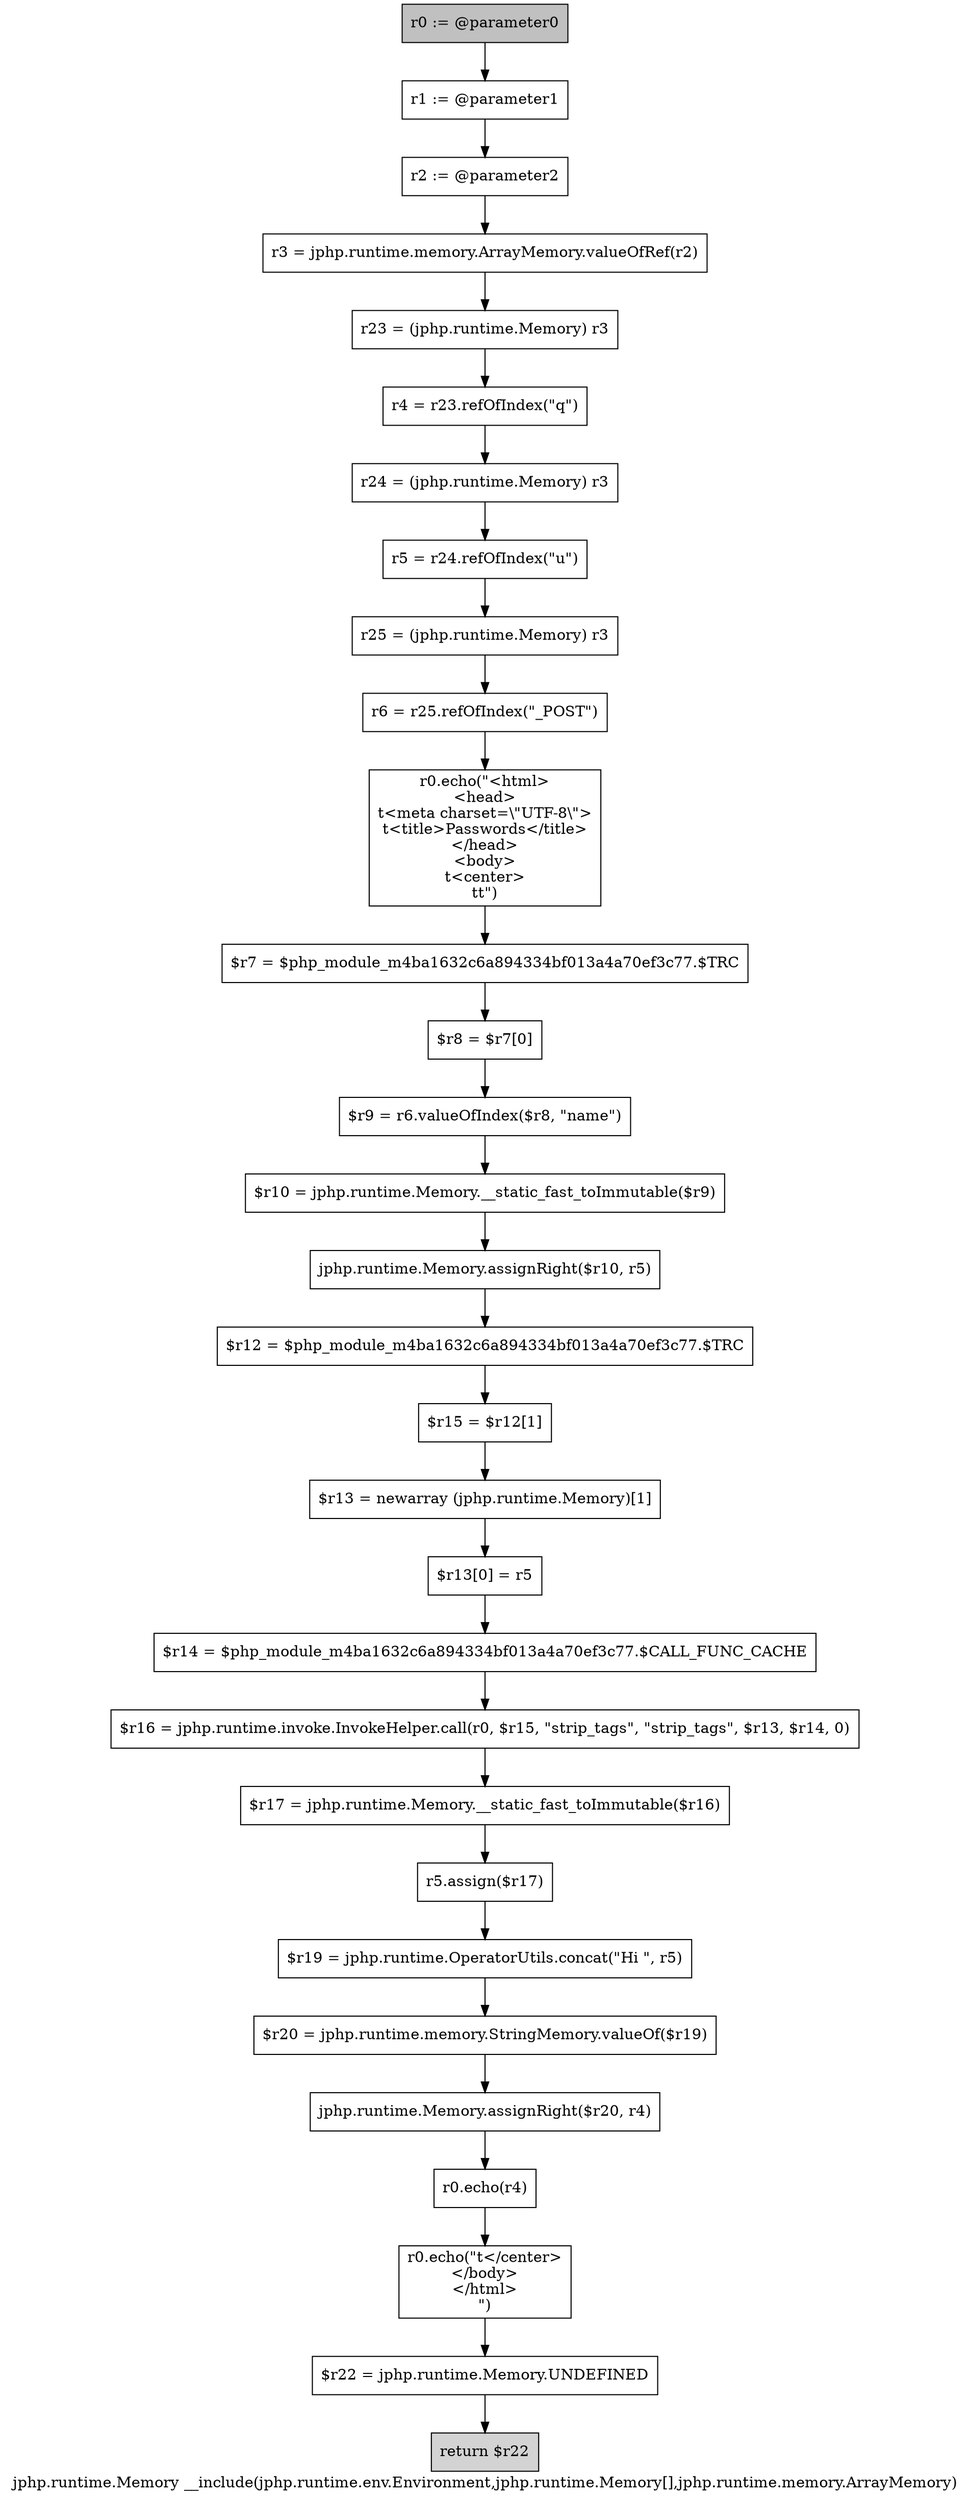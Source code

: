 digraph "jphp.runtime.Memory __include(jphp.runtime.env.Environment,jphp.runtime.Memory[],jphp.runtime.memory.ArrayMemory)" {
    label="jphp.runtime.Memory __include(jphp.runtime.env.Environment,jphp.runtime.Memory[],jphp.runtime.memory.ArrayMemory)";
    node [shape=box];
    "0" [style=filled,fillcolor=gray,label="r0 := @parameter0",];
    "1" [label="r1 := @parameter1",];
    "0"->"1";
    "2" [label="r2 := @parameter2",];
    "1"->"2";
    "3" [label="r3 = jphp.runtime.memory.ArrayMemory.valueOfRef(r2)",];
    "2"->"3";
    "4" [label="r23 = (jphp.runtime.Memory) r3",];
    "3"->"4";
    "5" [label="r4 = r23.refOfIndex(\"q\")",];
    "4"->"5";
    "6" [label="r24 = (jphp.runtime.Memory) r3",];
    "5"->"6";
    "7" [label="r5 = r24.refOfIndex(\"u\")",];
    "6"->"7";
    "8" [label="r25 = (jphp.runtime.Memory) r3",];
    "7"->"8";
    "9" [label="r6 = r25.refOfIndex(\"_POST\")",];
    "8"->"9";
    "10" [label="r0.echo(\"<html>\n<head>\n\t<meta charset=\\\"UTF-8\\\">\n\t<title>Passwords</title>\n</head>\n<body>\n\t<center>\n\t\t\")",];
    "9"->"10";
    "11" [label="$r7 = $php_module_m4ba1632c6a894334bf013a4a70ef3c77.$TRC",];
    "10"->"11";
    "12" [label="$r8 = $r7[0]",];
    "11"->"12";
    "13" [label="$r9 = r6.valueOfIndex($r8, \"name\")",];
    "12"->"13";
    "14" [label="$r10 = jphp.runtime.Memory.__static_fast_toImmutable($r9)",];
    "13"->"14";
    "15" [label="jphp.runtime.Memory.assignRight($r10, r5)",];
    "14"->"15";
    "16" [label="$r12 = $php_module_m4ba1632c6a894334bf013a4a70ef3c77.$TRC",];
    "15"->"16";
    "17" [label="$r15 = $r12[1]",];
    "16"->"17";
    "18" [label="$r13 = newarray (jphp.runtime.Memory)[1]",];
    "17"->"18";
    "19" [label="$r13[0] = r5",];
    "18"->"19";
    "20" [label="$r14 = $php_module_m4ba1632c6a894334bf013a4a70ef3c77.$CALL_FUNC_CACHE",];
    "19"->"20";
    "21" [label="$r16 = jphp.runtime.invoke.InvokeHelper.call(r0, $r15, \"strip_tags\", \"strip_tags\", $r13, $r14, 0)",];
    "20"->"21";
    "22" [label="$r17 = jphp.runtime.Memory.__static_fast_toImmutable($r16)",];
    "21"->"22";
    "23" [label="r5.assign($r17)",];
    "22"->"23";
    "24" [label="$r19 = jphp.runtime.OperatorUtils.concat(\"Hi \", r5)",];
    "23"->"24";
    "25" [label="$r20 = jphp.runtime.memory.StringMemory.valueOf($r19)",];
    "24"->"25";
    "26" [label="jphp.runtime.Memory.assignRight($r20, r4)",];
    "25"->"26";
    "27" [label="r0.echo(r4)",];
    "26"->"27";
    "28" [label="r0.echo(\"\t</center>\n</body>\n</html>\n\")",];
    "27"->"28";
    "29" [label="$r22 = jphp.runtime.Memory.UNDEFINED",];
    "28"->"29";
    "30" [style=filled,fillcolor=lightgray,label="return $r22",];
    "29"->"30";
}
